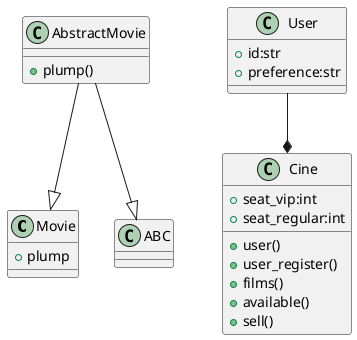 @startuml
class Movie{
+plump
}

class AbstractMovie{
+plump()
}

class User{
+id:str
+preference:str
}

class Cine{
+seat_vip:int
+seat_regular:int
+user()
+user_register()
+films()
+available()
+sell()
}

AbstractMovie --|> ABC
AbstractMovie --|> Movie
User --* Cine
@enduml